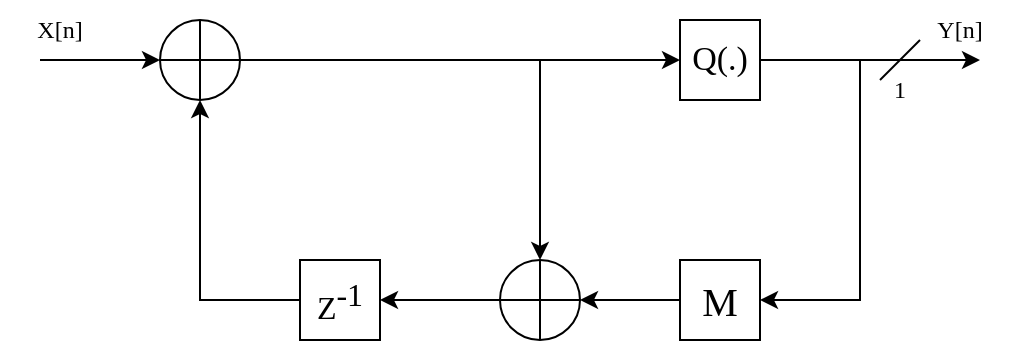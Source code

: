 <mxfile version="24.8.3">
  <diagram name="Page-1" id="TCvKn2FlbOjcWEEe7T0I">
    <mxGraphModel dx="744" dy="404" grid="1" gridSize="10" guides="1" tooltips="1" connect="1" arrows="1" fold="1" page="1" pageScale="1" pageWidth="850" pageHeight="1100" math="0" shadow="0">
      <root>
        <mxCell id="0" />
        <mxCell id="1" parent="0" />
        <mxCell id="_PkQy3ITGYc31uTXGcxD-1" value="Z&lt;sup style=&quot;font-size: 16px;&quot;&gt;-1&lt;/sup&gt;" style="whiteSpace=wrap;html=1;aspect=fixed;fontFamily=palatino;fontSize=16;" vertex="1" parent="1">
          <mxGeometry x="320" y="440" width="40" height="40" as="geometry" />
        </mxCell>
        <mxCell id="_PkQy3ITGYc31uTXGcxD-2" value="&lt;font style=&quot;font-size: 20px;&quot; face=&quot;palatino&quot;&gt;M&lt;/font&gt;" style="whiteSpace=wrap;html=1;aspect=fixed;" vertex="1" parent="1">
          <mxGeometry x="510" y="440" width="40" height="40" as="geometry" />
        </mxCell>
        <mxCell id="_PkQy3ITGYc31uTXGcxD-5" style="edgeStyle=orthogonalEdgeStyle;rounded=0;orthogonalLoop=1;jettySize=auto;html=1;entryX=0;entryY=0.5;entryDx=0;entryDy=0;" edge="1" parent="1" source="_PkQy3ITGYc31uTXGcxD-3" target="_PkQy3ITGYc31uTXGcxD-4">
          <mxGeometry relative="1" as="geometry" />
        </mxCell>
        <mxCell id="_PkQy3ITGYc31uTXGcxD-3" value="" style="verticalLabelPosition=bottom;verticalAlign=top;html=1;shape=mxgraph.flowchart.summing_function;" vertex="1" parent="1">
          <mxGeometry x="250" y="320" width="40" height="40" as="geometry" />
        </mxCell>
        <mxCell id="_PkQy3ITGYc31uTXGcxD-4" value="&lt;font face=&quot;palatino&quot; style=&quot;font-size: 17px;&quot;&gt;Q(.)&lt;/font&gt;" style="whiteSpace=wrap;html=1;aspect=fixed;fontSize=17;" vertex="1" parent="1">
          <mxGeometry x="510" y="320" width="40" height="40" as="geometry" />
        </mxCell>
        <mxCell id="_PkQy3ITGYc31uTXGcxD-9" style="edgeStyle=orthogonalEdgeStyle;rounded=0;orthogonalLoop=1;jettySize=auto;html=1;entryX=1;entryY=0.5;entryDx=0;entryDy=0;" edge="1" parent="1" source="_PkQy3ITGYc31uTXGcxD-7" target="_PkQy3ITGYc31uTXGcxD-1">
          <mxGeometry relative="1" as="geometry" />
        </mxCell>
        <mxCell id="_PkQy3ITGYc31uTXGcxD-7" value="" style="verticalLabelPosition=bottom;verticalAlign=top;html=1;shape=mxgraph.flowchart.summing_function;" vertex="1" parent="1">
          <mxGeometry x="420" y="440" width="40" height="40" as="geometry" />
        </mxCell>
        <mxCell id="_PkQy3ITGYc31uTXGcxD-8" style="edgeStyle=orthogonalEdgeStyle;rounded=0;orthogonalLoop=1;jettySize=auto;html=1;entryX=1;entryY=0.5;entryDx=0;entryDy=0;entryPerimeter=0;" edge="1" parent="1" source="_PkQy3ITGYc31uTXGcxD-2" target="_PkQy3ITGYc31uTXGcxD-7">
          <mxGeometry relative="1" as="geometry" />
        </mxCell>
        <mxCell id="_PkQy3ITGYc31uTXGcxD-10" style="edgeStyle=orthogonalEdgeStyle;rounded=0;orthogonalLoop=1;jettySize=auto;html=1;entryX=0.5;entryY=1;entryDx=0;entryDy=0;entryPerimeter=0;" edge="1" parent="1" source="_PkQy3ITGYc31uTXGcxD-1" target="_PkQy3ITGYc31uTXGcxD-3">
          <mxGeometry relative="1" as="geometry">
            <Array as="points">
              <mxPoint x="270" y="460" />
              <mxPoint x="270" y="360" />
            </Array>
          </mxGeometry>
        </mxCell>
        <mxCell id="_PkQy3ITGYc31uTXGcxD-11" value="" style="endArrow=classic;html=1;rounded=0;entryX=0.5;entryY=0;entryDx=0;entryDy=0;entryPerimeter=0;" edge="1" parent="1" target="_PkQy3ITGYc31uTXGcxD-7">
          <mxGeometry width="50" height="50" relative="1" as="geometry">
            <mxPoint x="440" y="340" as="sourcePoint" />
            <mxPoint x="450" y="360" as="targetPoint" />
          </mxGeometry>
        </mxCell>
        <mxCell id="_PkQy3ITGYc31uTXGcxD-12" value="" style="endArrow=classic;html=1;rounded=0;exitX=1;exitY=0.5;exitDx=0;exitDy=0;" edge="1" parent="1" source="_PkQy3ITGYc31uTXGcxD-4">
          <mxGeometry width="50" height="50" relative="1" as="geometry">
            <mxPoint x="400" y="410" as="sourcePoint" />
            <mxPoint x="660" y="340" as="targetPoint" />
          </mxGeometry>
        </mxCell>
        <mxCell id="_PkQy3ITGYc31uTXGcxD-14" value="" style="endArrow=classic;html=1;rounded=0;entryX=1;entryY=0.5;entryDx=0;entryDy=0;" edge="1" parent="1" target="_PkQy3ITGYc31uTXGcxD-2">
          <mxGeometry width="50" height="50" relative="1" as="geometry">
            <mxPoint x="600" y="340" as="sourcePoint" />
            <mxPoint x="640" y="460" as="targetPoint" />
            <Array as="points">
              <mxPoint x="600" y="410" />
              <mxPoint x="600" y="460" />
            </Array>
          </mxGeometry>
        </mxCell>
        <mxCell id="_PkQy3ITGYc31uTXGcxD-15" value="" style="endArrow=classic;html=1;rounded=0;entryX=0;entryY=0.5;entryDx=0;entryDy=0;entryPerimeter=0;" edge="1" parent="1" target="_PkQy3ITGYc31uTXGcxD-3">
          <mxGeometry width="50" height="50" relative="1" as="geometry">
            <mxPoint x="190" y="340" as="sourcePoint" />
            <mxPoint x="160" y="320" as="targetPoint" />
          </mxGeometry>
        </mxCell>
        <mxCell id="_PkQy3ITGYc31uTXGcxD-16" value="&lt;font face=&quot;palatino&quot;&gt;X[n]&lt;/font&gt;" style="text;strokeColor=none;align=center;fillColor=none;html=1;verticalAlign=middle;whiteSpace=wrap;rounded=0;" vertex="1" parent="1">
          <mxGeometry x="170" y="310" width="60" height="30" as="geometry" />
        </mxCell>
        <mxCell id="_PkQy3ITGYc31uTXGcxD-17" value="&lt;font face=&quot;palatino&quot;&gt;Y[n]&lt;/font&gt;" style="text;strokeColor=none;align=center;fillColor=none;html=1;verticalAlign=middle;whiteSpace=wrap;rounded=0;" vertex="1" parent="1">
          <mxGeometry x="620" y="310" width="60" height="30" as="geometry" />
        </mxCell>
        <mxCell id="_PkQy3ITGYc31uTXGcxD-18" value="" style="endArrow=none;html=1;rounded=0;" edge="1" parent="1">
          <mxGeometry width="50" height="50" relative="1" as="geometry">
            <mxPoint x="610" y="350" as="sourcePoint" />
            <mxPoint x="630" y="330" as="targetPoint" />
          </mxGeometry>
        </mxCell>
        <mxCell id="_PkQy3ITGYc31uTXGcxD-20" value="&lt;font face=&quot;palatino&quot;&gt;1&lt;/font&gt;" style="text;strokeColor=none;align=center;fillColor=none;html=1;verticalAlign=middle;whiteSpace=wrap;rounded=0;" vertex="1" parent="1">
          <mxGeometry x="590" y="340" width="60" height="30" as="geometry" />
        </mxCell>
      </root>
    </mxGraphModel>
  </diagram>
</mxfile>
